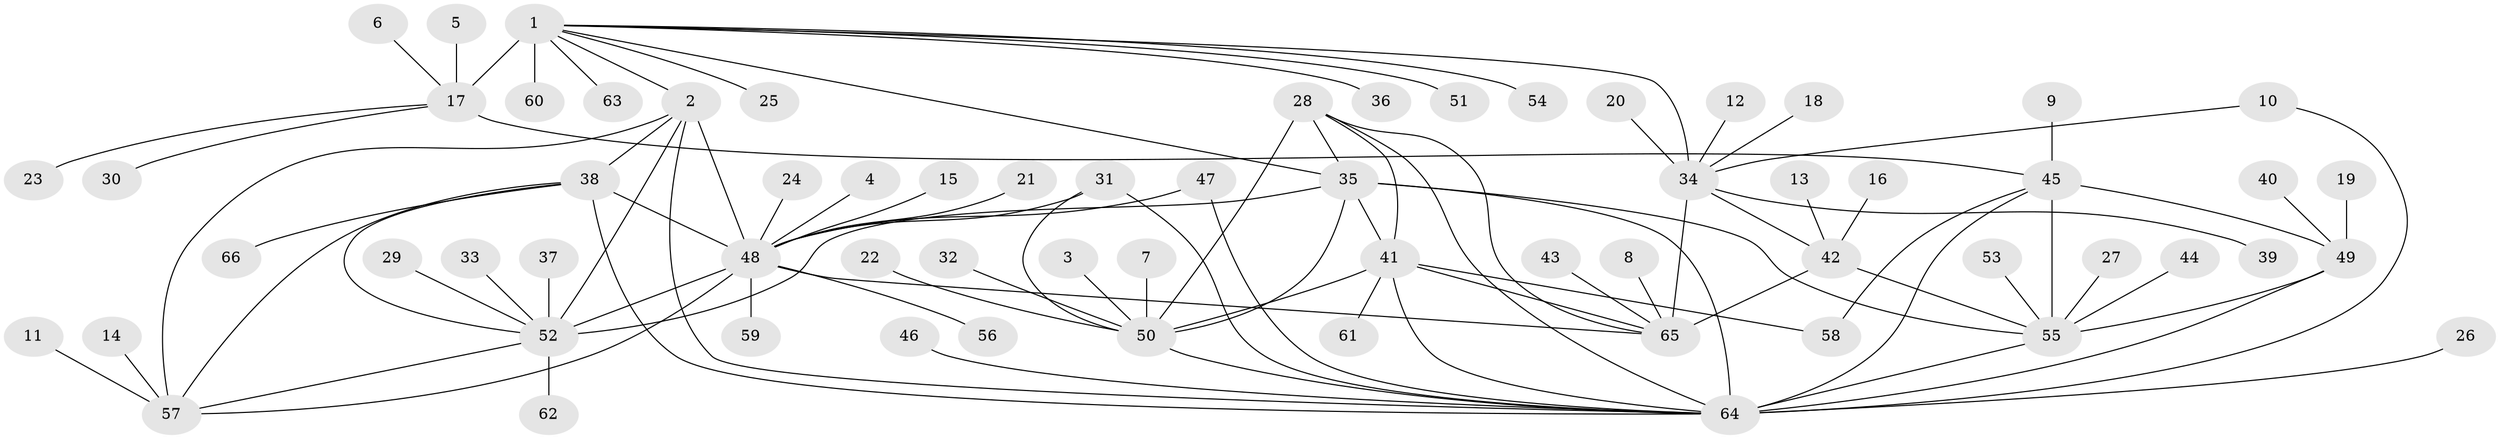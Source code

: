 // original degree distribution, {9: 0.05343511450381679, 5: 0.015267175572519083, 6: 0.022900763358778626, 7: 0.05343511450381679, 10: 0.030534351145038167, 8: 0.015267175572519083, 13: 0.022900763358778626, 16: 0.007633587786259542, 11: 0.007633587786259542, 3: 0.03816793893129771, 1: 0.6030534351145038, 2: 0.12213740458015267, 4: 0.007633587786259542}
// Generated by graph-tools (version 1.1) at 2025/50/03/09/25 03:50:29]
// undirected, 66 vertices, 95 edges
graph export_dot {
graph [start="1"]
  node [color=gray90,style=filled];
  1;
  2;
  3;
  4;
  5;
  6;
  7;
  8;
  9;
  10;
  11;
  12;
  13;
  14;
  15;
  16;
  17;
  18;
  19;
  20;
  21;
  22;
  23;
  24;
  25;
  26;
  27;
  28;
  29;
  30;
  31;
  32;
  33;
  34;
  35;
  36;
  37;
  38;
  39;
  40;
  41;
  42;
  43;
  44;
  45;
  46;
  47;
  48;
  49;
  50;
  51;
  52;
  53;
  54;
  55;
  56;
  57;
  58;
  59;
  60;
  61;
  62;
  63;
  64;
  65;
  66;
  1 -- 2 [weight=1.0];
  1 -- 17 [weight=8.0];
  1 -- 25 [weight=1.0];
  1 -- 34 [weight=1.0];
  1 -- 35 [weight=1.0];
  1 -- 36 [weight=1.0];
  1 -- 51 [weight=1.0];
  1 -- 54 [weight=1.0];
  1 -- 60 [weight=1.0];
  1 -- 63 [weight=1.0];
  2 -- 38 [weight=2.0];
  2 -- 48 [weight=2.0];
  2 -- 52 [weight=2.0];
  2 -- 57 [weight=2.0];
  2 -- 64 [weight=1.0];
  3 -- 50 [weight=1.0];
  4 -- 48 [weight=1.0];
  5 -- 17 [weight=1.0];
  6 -- 17 [weight=1.0];
  7 -- 50 [weight=1.0];
  8 -- 65 [weight=1.0];
  9 -- 45 [weight=1.0];
  10 -- 34 [weight=1.0];
  10 -- 64 [weight=1.0];
  11 -- 57 [weight=1.0];
  12 -- 34 [weight=1.0];
  13 -- 42 [weight=1.0];
  14 -- 57 [weight=1.0];
  15 -- 48 [weight=1.0];
  16 -- 42 [weight=1.0];
  17 -- 23 [weight=1.0];
  17 -- 30 [weight=1.0];
  17 -- 45 [weight=1.0];
  18 -- 34 [weight=1.0];
  19 -- 49 [weight=1.0];
  20 -- 34 [weight=1.0];
  21 -- 48 [weight=1.0];
  22 -- 50 [weight=1.0];
  24 -- 48 [weight=1.0];
  26 -- 64 [weight=1.0];
  27 -- 55 [weight=1.0];
  28 -- 35 [weight=2.0];
  28 -- 41 [weight=1.0];
  28 -- 50 [weight=1.0];
  28 -- 64 [weight=1.0];
  28 -- 65 [weight=1.0];
  29 -- 52 [weight=1.0];
  31 -- 48 [weight=1.0];
  31 -- 50 [weight=1.0];
  31 -- 64 [weight=1.0];
  32 -- 50 [weight=1.0];
  33 -- 52 [weight=1.0];
  34 -- 39 [weight=1.0];
  34 -- 42 [weight=2.0];
  34 -- 65 [weight=6.0];
  35 -- 41 [weight=2.0];
  35 -- 50 [weight=2.0];
  35 -- 52 [weight=1.0];
  35 -- 55 [weight=1.0];
  35 -- 64 [weight=2.0];
  37 -- 52 [weight=1.0];
  38 -- 48 [weight=1.0];
  38 -- 52 [weight=1.0];
  38 -- 57 [weight=1.0];
  38 -- 64 [weight=1.0];
  38 -- 66 [weight=1.0];
  40 -- 49 [weight=1.0];
  41 -- 50 [weight=1.0];
  41 -- 58 [weight=1.0];
  41 -- 61 [weight=1.0];
  41 -- 64 [weight=1.0];
  41 -- 65 [weight=1.0];
  42 -- 55 [weight=1.0];
  42 -- 65 [weight=3.0];
  43 -- 65 [weight=1.0];
  44 -- 55 [weight=1.0];
  45 -- 49 [weight=1.0];
  45 -- 55 [weight=3.0];
  45 -- 58 [weight=1.0];
  45 -- 64 [weight=1.0];
  46 -- 64 [weight=1.0];
  47 -- 48 [weight=1.0];
  47 -- 64 [weight=1.0];
  48 -- 52 [weight=1.0];
  48 -- 56 [weight=1.0];
  48 -- 57 [weight=1.0];
  48 -- 59 [weight=1.0];
  48 -- 65 [weight=1.0];
  49 -- 55 [weight=3.0];
  49 -- 64 [weight=1.0];
  50 -- 64 [weight=1.0];
  52 -- 57 [weight=1.0];
  52 -- 62 [weight=1.0];
  53 -- 55 [weight=1.0];
  55 -- 64 [weight=4.0];
}
